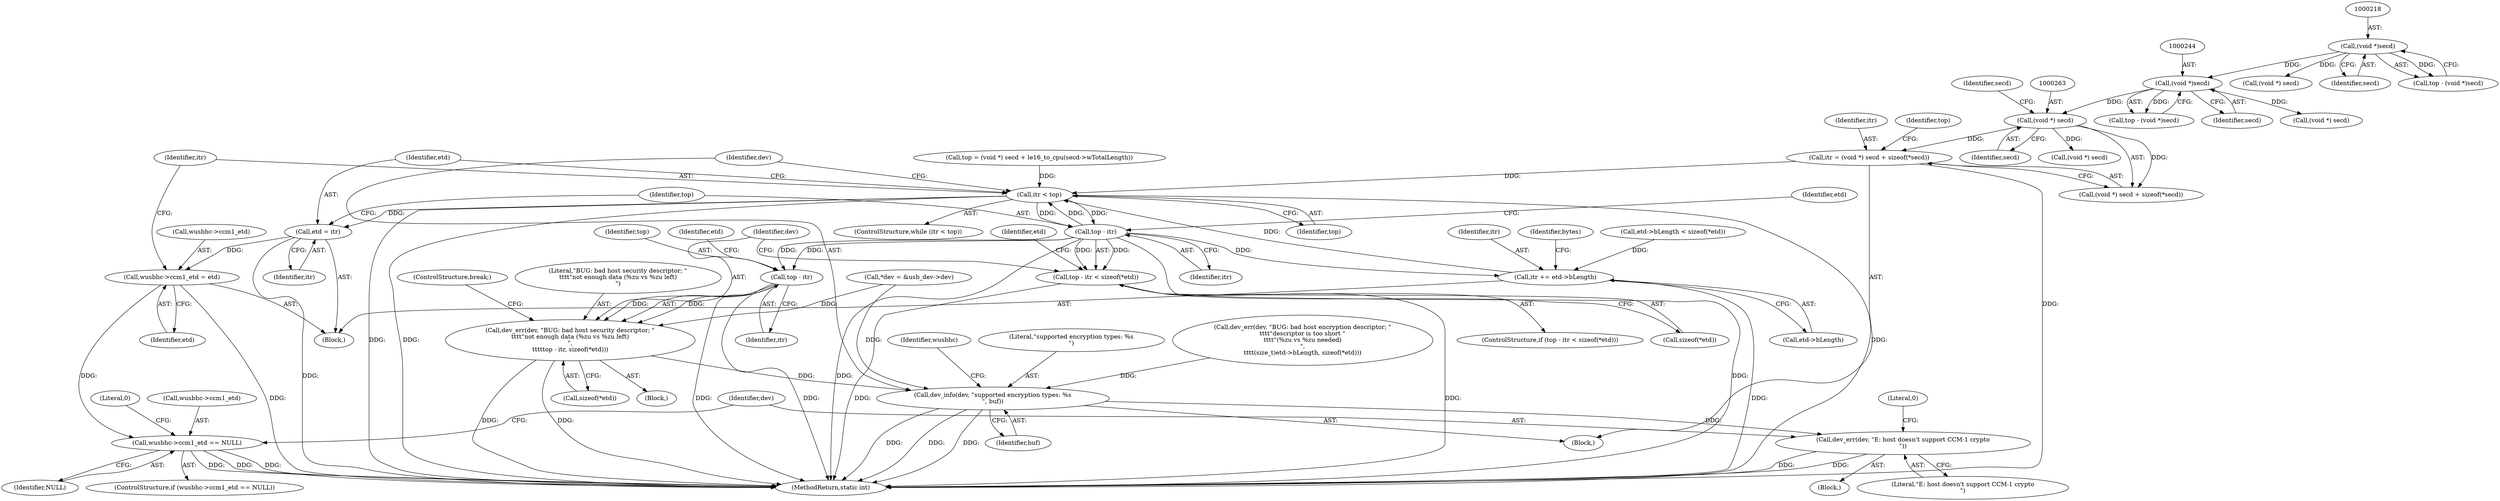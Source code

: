 digraph "0_linux_704620afc70cf47abb9d6a1a57f3825d2bca49cf_1@integer" {
"1000259" [label="(Call,itr = (void *) secd + sizeof(*secd))"];
"1000262" [label="(Call,(void *) secd)"];
"1000243" [label="(Call,(void *)secd)"];
"1000217" [label="(Call,(void *)secd)"];
"1000285" [label="(Call,itr < top)"];
"1000289" [label="(Call,etd = itr)"];
"1000355" [label="(Call,wusbhc->ccm1_etd = etd)"];
"1000365" [label="(Call,wusbhc->ccm1_etd == NULL)"];
"1000294" [label="(Call,top - itr)"];
"1000293" [label="(Call,top - itr < sizeof(*etd))"];
"1000304" [label="(Call,top - itr)"];
"1000301" [label="(Call,dev_err(dev, \"BUG: bad host security descriptor; \"\n\t\t\t\t\"not enough data (%zu vs %zu left)\n\",\n\t\t\t\ttop - itr, sizeof(*etd)))"];
"1000360" [label="(Call,dev_info(dev, \"supported encryption types: %s\n\", buf))"];
"1000371" [label="(Call,dev_err(dev, \"E: host doesn't support CCM-1 crypto\n\"))"];
"1000332" [label="(Call,itr += etd->bLength)"];
"1000268" [label="(Call,top = (void *) secd + le16_to_cpu(secd->wTotalLength))"];
"1000306" [label="(Identifier,itr)"];
"1000287" [label="(Identifier,top)"];
"1000260" [label="(Identifier,itr)"];
"1000269" [label="(Identifier,top)"];
"1000372" [label="(Identifier,dev)"];
"1000371" [label="(Call,dev_err(dev, \"E: host doesn't support CCM-1 crypto\n\"))"];
"1000333" [label="(Identifier,itr)"];
"1000227" [label="(Call,(void *) secd)"];
"1000217" [label="(Call,(void *)secd)"];
"1000309" [label="(Identifier,etd)"];
"1000245" [label="(Identifier,secd)"];
"1000369" [label="(Identifier,NULL)"];
"1000261" [label="(Call,(void *) secd + sizeof(*secd))"];
"1000362" [label="(Literal,\"supported encryption types: %s\n\")"];
"1000253" [label="(Call,(void *) secd)"];
"1000365" [label="(Call,wusbhc->ccm1_etd == NULL)"];
"1000361" [label="(Identifier,dev)"];
"1000296" [label="(Identifier,itr)"];
"1000294" [label="(Call,top - itr)"];
"1000302" [label="(Identifier,dev)"];
"1000320" [label="(Call,dev_err(dev, \"BUG: bad host encryption descriptor; \"\n\t\t\t\t\"descriptor is too short \"\n\t\t\t\t\"(%zu vs %zu needed)\n\",\n\t\t\t\t(size_t)etd->bLength, sizeof(*etd)))"];
"1000373" [label="(Literal,\"E: host doesn't support CCM-1 crypto\n\")"];
"1000293" [label="(Call,top - itr < sizeof(*etd))"];
"1000367" [label="(Identifier,wusbhc)"];
"1000301" [label="(Call,dev_err(dev, \"BUG: bad host security descriptor; \"\n\t\t\t\t\"not enough data (%zu vs %zu left)\n\",\n\t\t\t\ttop - itr, sizeof(*etd)))"];
"1000271" [label="(Call,(void *) secd)"];
"1000364" [label="(ControlStructure,if (wusbhc->ccm1_etd == NULL))"];
"1000360" [label="(Call,dev_info(dev, \"supported encryption types: %s\n\", buf))"];
"1000307" [label="(Call,sizeof(*etd))"];
"1000366" [label="(Call,wusbhc->ccm1_etd)"];
"1000241" [label="(Call,top - (void *)secd)"];
"1000259" [label="(Call,itr = (void *) secd + sizeof(*secd))"];
"1000355" [label="(Call,wusbhc->ccm1_etd = etd)"];
"1000377" [label="(Literal,0)"];
"1000284" [label="(ControlStructure,while (itr < top))"];
"1000378" [label="(MethodReturn,static int)"];
"1000262" [label="(Call,(void *) secd)"];
"1000219" [label="(Identifier,secd)"];
"1000299" [label="(Identifier,etd)"];
"1000267" [label="(Identifier,secd)"];
"1000334" [label="(Call,etd->bLength)"];
"1000285" [label="(Call,itr < top)"];
"1000243" [label="(Call,(void *)secd)"];
"1000288" [label="(Block,)"];
"1000305" [label="(Identifier,top)"];
"1000295" [label="(Identifier,top)"];
"1000290" [label="(Identifier,etd)"];
"1000289" [label="(Call,etd = itr)"];
"1000363" [label="(Identifier,buf)"];
"1000264" [label="(Identifier,secd)"];
"1000356" [label="(Call,wusbhc->ccm1_etd)"];
"1000292" [label="(ControlStructure,if (top - itr < sizeof(*etd)))"];
"1000215" [label="(Call,top - (void *)secd)"];
"1000291" [label="(Identifier,itr)"];
"1000370" [label="(Block,)"];
"1000359" [label="(Identifier,etd)"];
"1000332" [label="(Call,itr += etd->bLength)"];
"1000310" [label="(ControlStructure,break;)"];
"1000286" [label="(Identifier,itr)"];
"1000105" [label="(Block,)"];
"1000304" [label="(Call,top - itr)"];
"1000303" [label="(Literal,\"BUG: bad host security descriptor; \"\n\t\t\t\t\"not enough data (%zu vs %zu left)\n\")"];
"1000375" [label="(Literal,0)"];
"1000338" [label="(Identifier,bytes)"];
"1000123" [label="(Call,*dev = &usb_dev->dev)"];
"1000297" [label="(Call,sizeof(*etd))"];
"1000314" [label="(Identifier,etd)"];
"1000312" [label="(Call,etd->bLength < sizeof(*etd))"];
"1000300" [label="(Block,)"];
"1000259" -> "1000105"  [label="AST: "];
"1000259" -> "1000261"  [label="CFG: "];
"1000260" -> "1000259"  [label="AST: "];
"1000261" -> "1000259"  [label="AST: "];
"1000269" -> "1000259"  [label="CFG: "];
"1000259" -> "1000378"  [label="DDG: "];
"1000262" -> "1000259"  [label="DDG: "];
"1000259" -> "1000285"  [label="DDG: "];
"1000262" -> "1000261"  [label="AST: "];
"1000262" -> "1000264"  [label="CFG: "];
"1000263" -> "1000262"  [label="AST: "];
"1000264" -> "1000262"  [label="AST: "];
"1000267" -> "1000262"  [label="CFG: "];
"1000262" -> "1000261"  [label="DDG: "];
"1000243" -> "1000262"  [label="DDG: "];
"1000262" -> "1000271"  [label="DDG: "];
"1000243" -> "1000241"  [label="AST: "];
"1000243" -> "1000245"  [label="CFG: "];
"1000244" -> "1000243"  [label="AST: "];
"1000245" -> "1000243"  [label="AST: "];
"1000241" -> "1000243"  [label="CFG: "];
"1000243" -> "1000241"  [label="DDG: "];
"1000217" -> "1000243"  [label="DDG: "];
"1000243" -> "1000253"  [label="DDG: "];
"1000217" -> "1000215"  [label="AST: "];
"1000217" -> "1000219"  [label="CFG: "];
"1000218" -> "1000217"  [label="AST: "];
"1000219" -> "1000217"  [label="AST: "];
"1000215" -> "1000217"  [label="CFG: "];
"1000217" -> "1000215"  [label="DDG: "];
"1000217" -> "1000227"  [label="DDG: "];
"1000285" -> "1000284"  [label="AST: "];
"1000285" -> "1000287"  [label="CFG: "];
"1000286" -> "1000285"  [label="AST: "];
"1000287" -> "1000285"  [label="AST: "];
"1000290" -> "1000285"  [label="CFG: "];
"1000361" -> "1000285"  [label="CFG: "];
"1000285" -> "1000378"  [label="DDG: "];
"1000285" -> "1000378"  [label="DDG: "];
"1000285" -> "1000378"  [label="DDG: "];
"1000332" -> "1000285"  [label="DDG: "];
"1000268" -> "1000285"  [label="DDG: "];
"1000294" -> "1000285"  [label="DDG: "];
"1000285" -> "1000289"  [label="DDG: "];
"1000285" -> "1000294"  [label="DDG: "];
"1000285" -> "1000294"  [label="DDG: "];
"1000289" -> "1000288"  [label="AST: "];
"1000289" -> "1000291"  [label="CFG: "];
"1000290" -> "1000289"  [label="AST: "];
"1000291" -> "1000289"  [label="AST: "];
"1000295" -> "1000289"  [label="CFG: "];
"1000289" -> "1000378"  [label="DDG: "];
"1000289" -> "1000355"  [label="DDG: "];
"1000355" -> "1000288"  [label="AST: "];
"1000355" -> "1000359"  [label="CFG: "];
"1000356" -> "1000355"  [label="AST: "];
"1000359" -> "1000355"  [label="AST: "];
"1000286" -> "1000355"  [label="CFG: "];
"1000355" -> "1000378"  [label="DDG: "];
"1000355" -> "1000365"  [label="DDG: "];
"1000365" -> "1000364"  [label="AST: "];
"1000365" -> "1000369"  [label="CFG: "];
"1000366" -> "1000365"  [label="AST: "];
"1000369" -> "1000365"  [label="AST: "];
"1000372" -> "1000365"  [label="CFG: "];
"1000377" -> "1000365"  [label="CFG: "];
"1000365" -> "1000378"  [label="DDG: "];
"1000365" -> "1000378"  [label="DDG: "];
"1000365" -> "1000378"  [label="DDG: "];
"1000294" -> "1000293"  [label="AST: "];
"1000294" -> "1000296"  [label="CFG: "];
"1000295" -> "1000294"  [label="AST: "];
"1000296" -> "1000294"  [label="AST: "];
"1000299" -> "1000294"  [label="CFG: "];
"1000294" -> "1000378"  [label="DDG: "];
"1000294" -> "1000378"  [label="DDG: "];
"1000294" -> "1000293"  [label="DDG: "];
"1000294" -> "1000293"  [label="DDG: "];
"1000294" -> "1000304"  [label="DDG: "];
"1000294" -> "1000304"  [label="DDG: "];
"1000294" -> "1000332"  [label="DDG: "];
"1000293" -> "1000292"  [label="AST: "];
"1000293" -> "1000297"  [label="CFG: "];
"1000297" -> "1000293"  [label="AST: "];
"1000302" -> "1000293"  [label="CFG: "];
"1000314" -> "1000293"  [label="CFG: "];
"1000293" -> "1000378"  [label="DDG: "];
"1000293" -> "1000378"  [label="DDG: "];
"1000304" -> "1000301"  [label="AST: "];
"1000304" -> "1000306"  [label="CFG: "];
"1000305" -> "1000304"  [label="AST: "];
"1000306" -> "1000304"  [label="AST: "];
"1000309" -> "1000304"  [label="CFG: "];
"1000304" -> "1000378"  [label="DDG: "];
"1000304" -> "1000378"  [label="DDG: "];
"1000304" -> "1000301"  [label="DDG: "];
"1000304" -> "1000301"  [label="DDG: "];
"1000301" -> "1000300"  [label="AST: "];
"1000301" -> "1000307"  [label="CFG: "];
"1000302" -> "1000301"  [label="AST: "];
"1000303" -> "1000301"  [label="AST: "];
"1000307" -> "1000301"  [label="AST: "];
"1000310" -> "1000301"  [label="CFG: "];
"1000301" -> "1000378"  [label="DDG: "];
"1000301" -> "1000378"  [label="DDG: "];
"1000123" -> "1000301"  [label="DDG: "];
"1000301" -> "1000360"  [label="DDG: "];
"1000360" -> "1000105"  [label="AST: "];
"1000360" -> "1000363"  [label="CFG: "];
"1000361" -> "1000360"  [label="AST: "];
"1000362" -> "1000360"  [label="AST: "];
"1000363" -> "1000360"  [label="AST: "];
"1000367" -> "1000360"  [label="CFG: "];
"1000360" -> "1000378"  [label="DDG: "];
"1000360" -> "1000378"  [label="DDG: "];
"1000360" -> "1000378"  [label="DDG: "];
"1000320" -> "1000360"  [label="DDG: "];
"1000123" -> "1000360"  [label="DDG: "];
"1000360" -> "1000371"  [label="DDG: "];
"1000371" -> "1000370"  [label="AST: "];
"1000371" -> "1000373"  [label="CFG: "];
"1000372" -> "1000371"  [label="AST: "];
"1000373" -> "1000371"  [label="AST: "];
"1000375" -> "1000371"  [label="CFG: "];
"1000371" -> "1000378"  [label="DDG: "];
"1000371" -> "1000378"  [label="DDG: "];
"1000332" -> "1000288"  [label="AST: "];
"1000332" -> "1000334"  [label="CFG: "];
"1000333" -> "1000332"  [label="AST: "];
"1000334" -> "1000332"  [label="AST: "];
"1000338" -> "1000332"  [label="CFG: "];
"1000332" -> "1000378"  [label="DDG: "];
"1000312" -> "1000332"  [label="DDG: "];
}

